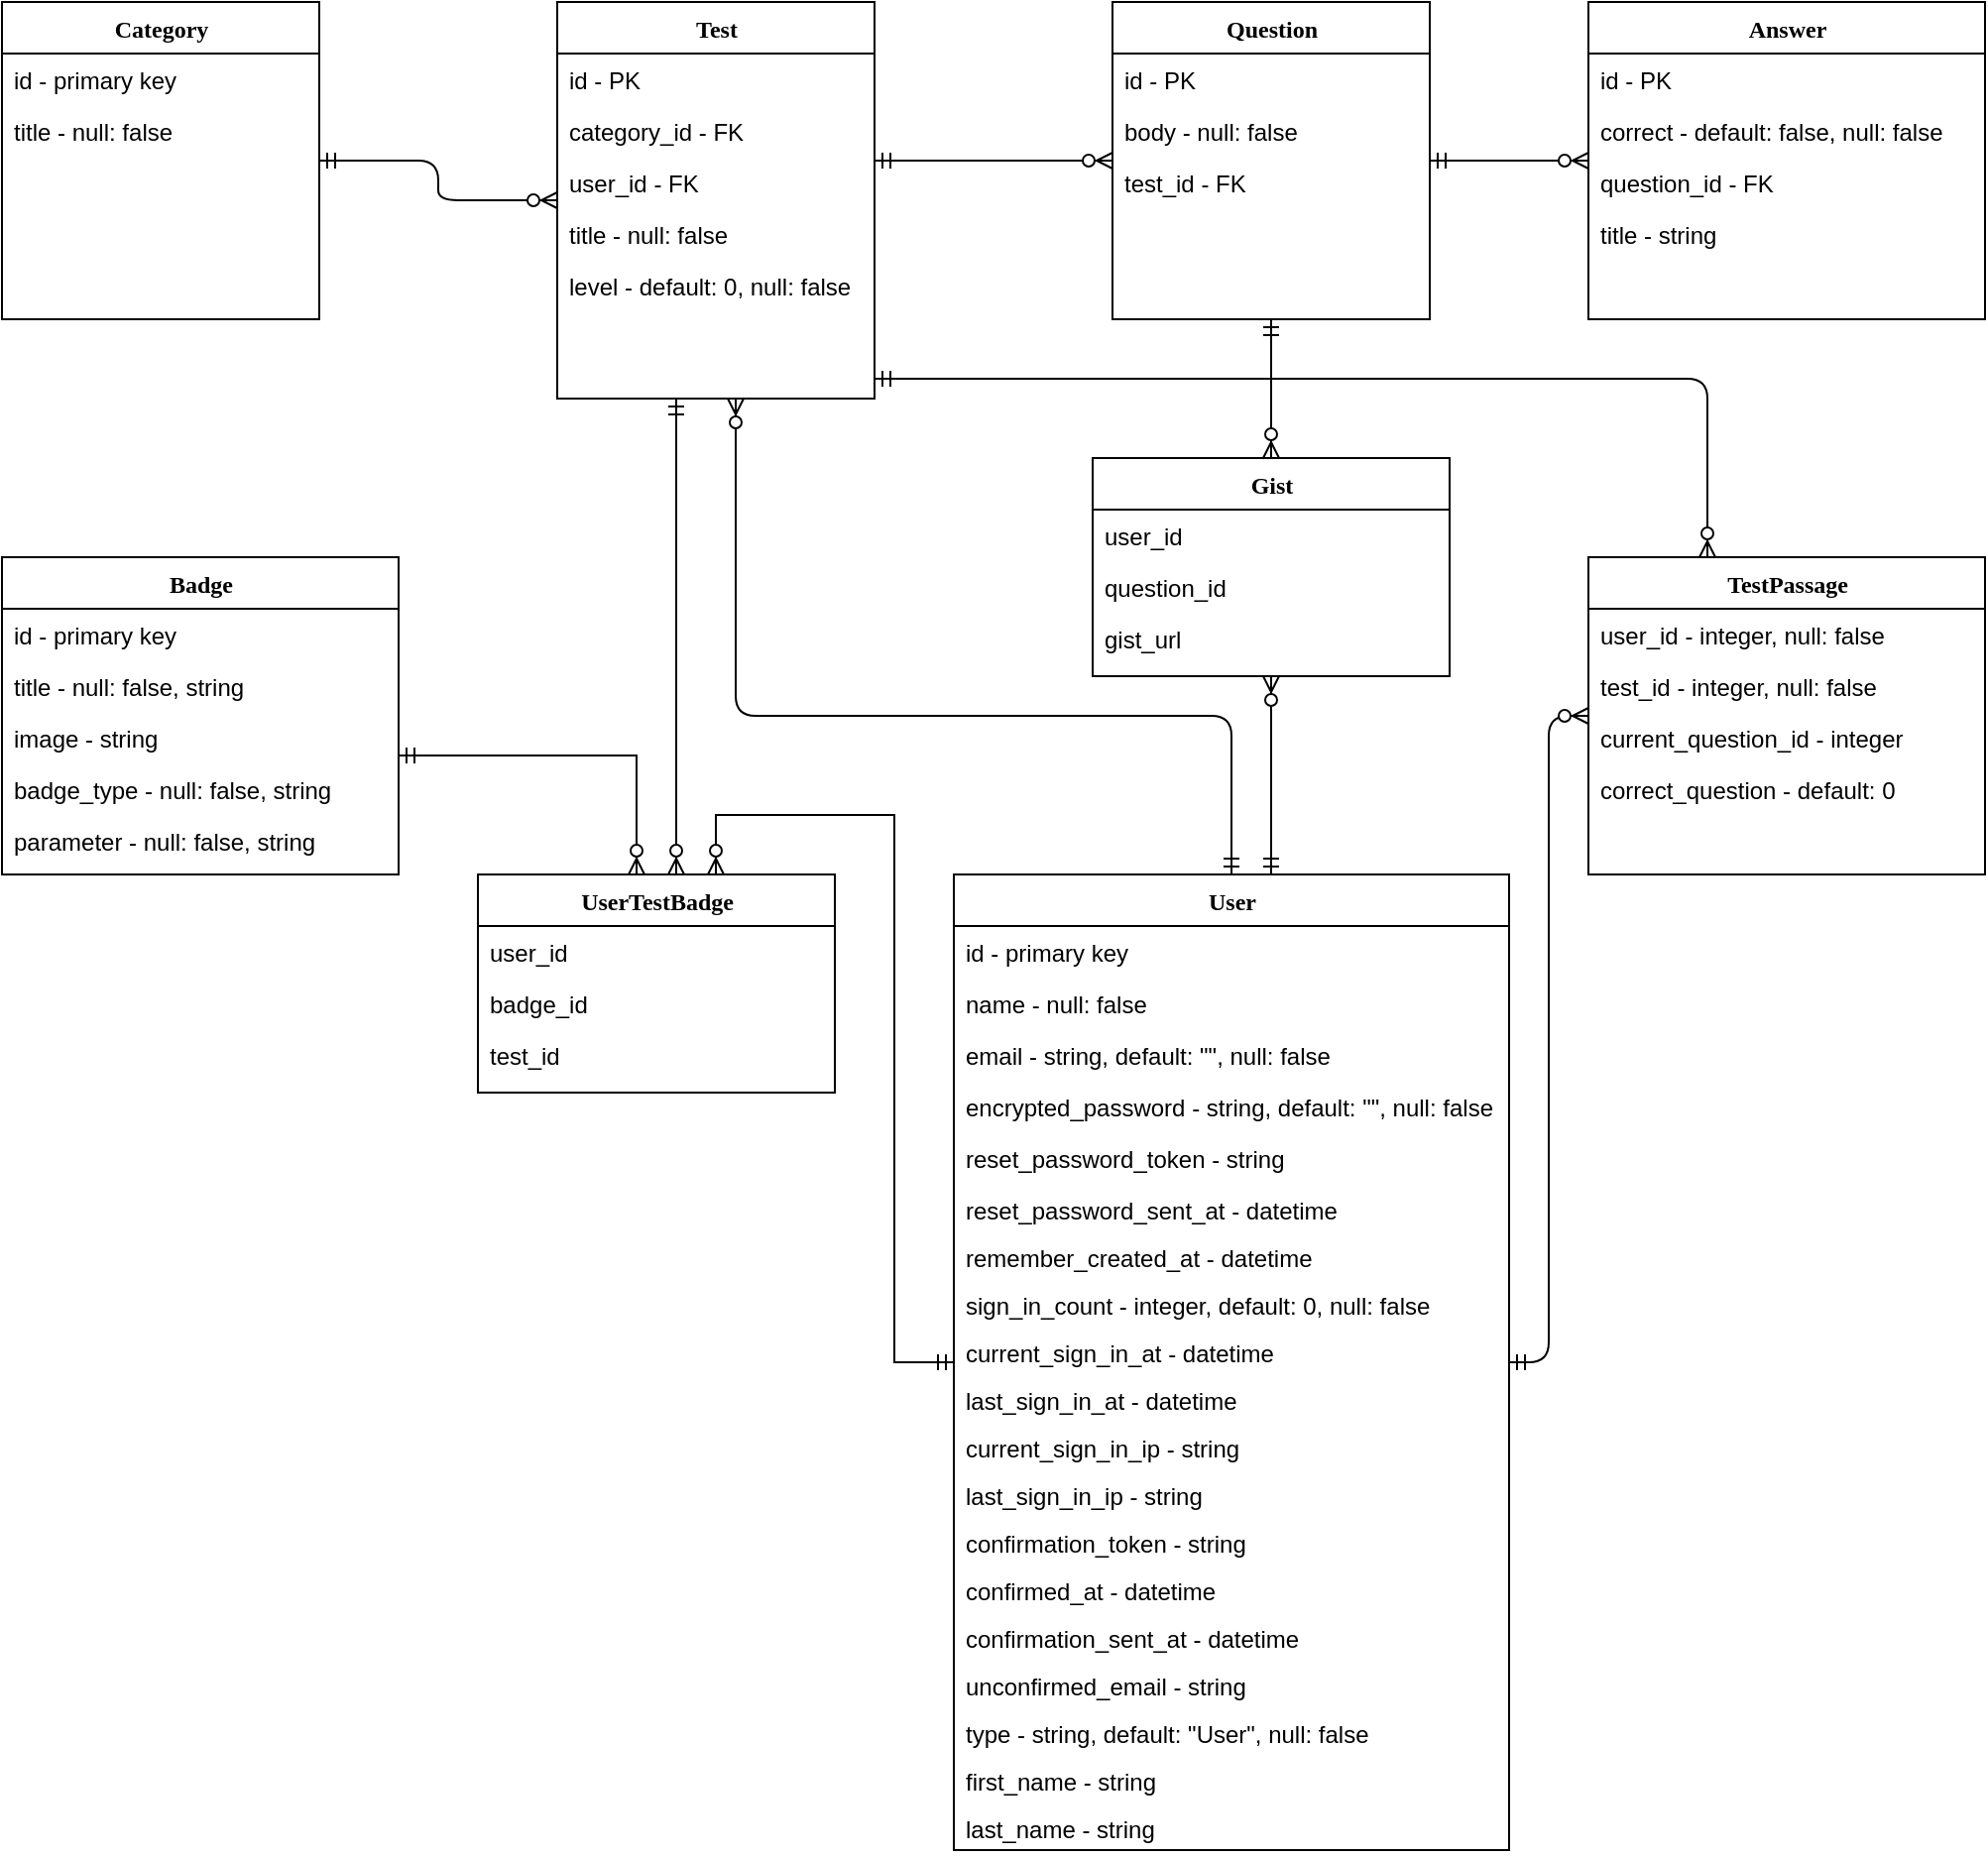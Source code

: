 <mxfile version="14.8.2" type="device"><diagram name="Page-1" id="9f46799a-70d6-7492-0946-bef42562c5a5"><mxGraphModel dx="1351" dy="887" grid="1" gridSize="10" guides="1" tooltips="1" connect="1" arrows="1" fold="1" page="1" pageScale="1" pageWidth="1100" pageHeight="850" background="none" math="0" shadow="0"><root><mxCell id="0"/><mxCell id="1" parent="0"/><mxCell id="gS8u0cAMtQOuQzCHJjIc-4" style="edgeStyle=orthogonalEdgeStyle;orthogonalLoop=1;jettySize=auto;html=1;startArrow=ERmandOne;startFill=0;endArrow=ERzeroToMany;endFill=1;" parent="1" source="78961159f06e98e8-17" target="78961159f06e98e8-30" edge="1"><mxGeometry relative="1" as="geometry"><mxPoint x="320" y="360" as="targetPoint"/><Array as="points"><mxPoint x="660" y="400"/><mxPoint x="410" y="400"/></Array></mxGeometry></mxCell><mxCell id="78961159f06e98e8-17" value="User" style="swimlane;html=1;fontStyle=1;align=center;verticalAlign=top;childLayout=stackLayout;horizontal=1;startSize=26;horizontalStack=0;resizeParent=1;resizeLast=0;collapsible=1;marginBottom=0;swimlaneFillColor=#ffffff;shadow=0;comic=0;labelBackgroundColor=none;strokeWidth=1;fontFamily=Verdana;fontSize=12;" parent="1" vertex="1"><mxGeometry x="520" y="480" width="280" height="492" as="geometry"/></mxCell><mxCell id="gS8u0cAMtQOuQzCHJjIc-30" value="id - primary key" style="text;strokeColor=none;fillColor=none;align=left;verticalAlign=top;spacingLeft=4;spacingRight=4;overflow=hidden;rotatable=0;points=[[0,0.5],[1,0.5]];portConstraint=eastwest;" parent="78961159f06e98e8-17" vertex="1"><mxGeometry y="26" width="280" height="26" as="geometry"/></mxCell><mxCell id="gS8u0cAMtQOuQzCHJjIc-31" value="name - null: false" style="text;strokeColor=none;fillColor=none;align=left;verticalAlign=top;spacingLeft=4;spacingRight=4;overflow=hidden;rotatable=0;points=[[0,0.5],[1,0.5]];portConstraint=eastwest;" parent="78961159f06e98e8-17" vertex="1"><mxGeometry y="52" width="280" height="26" as="geometry"/></mxCell><mxCell id="vNVFyVbIcbBk8gt8zDhF-3" value="email - string, default: &quot;&quot;, null: false" style="text;strokeColor=none;fillColor=none;align=left;verticalAlign=top;spacingLeft=4;spacingRight=4;overflow=hidden;rotatable=0;points=[[0,0.5],[1,0.5]];portConstraint=eastwest;" parent="78961159f06e98e8-17" vertex="1"><mxGeometry y="78" width="280" height="26" as="geometry"/></mxCell><mxCell id="vNVFyVbIcbBk8gt8zDhF-4" value="encrypted_password - string, default: &quot;&quot;, null: false" style="text;strokeColor=none;fillColor=none;align=left;verticalAlign=top;spacingLeft=4;spacingRight=4;overflow=hidden;rotatable=0;points=[[0,0.5],[1,0.5]];portConstraint=eastwest;" parent="78961159f06e98e8-17" vertex="1"><mxGeometry y="104" width="280" height="26" as="geometry"/></mxCell><mxCell id="vNVFyVbIcbBk8gt8zDhF-5" value="reset_password_token - string" style="text;strokeColor=none;fillColor=none;align=left;verticalAlign=top;spacingLeft=4;spacingRight=4;overflow=hidden;rotatable=0;points=[[0,0.5],[1,0.5]];portConstraint=eastwest;" parent="78961159f06e98e8-17" vertex="1"><mxGeometry y="130" width="280" height="26" as="geometry"/></mxCell><mxCell id="vNVFyVbIcbBk8gt8zDhF-6" value="reset_password_sent_at - datetime" style="text;strokeColor=none;fillColor=none;align=left;verticalAlign=top;spacingLeft=4;spacingRight=4;overflow=hidden;rotatable=0;points=[[0,0.5],[1,0.5]];portConstraint=eastwest;" parent="78961159f06e98e8-17" vertex="1"><mxGeometry y="156" width="280" height="24" as="geometry"/></mxCell><mxCell id="vNVFyVbIcbBk8gt8zDhF-7" value="remember_created_at - datetime" style="text;strokeColor=none;fillColor=none;align=left;verticalAlign=top;spacingLeft=4;spacingRight=4;overflow=hidden;rotatable=0;points=[[0,0.5],[1,0.5]];portConstraint=eastwest;" parent="78961159f06e98e8-17" vertex="1"><mxGeometry y="180" width="280" height="24" as="geometry"/></mxCell><mxCell id="vNVFyVbIcbBk8gt8zDhF-8" value="sign_in_count - integer, default: 0, null: false" style="text;strokeColor=none;fillColor=none;align=left;verticalAlign=top;spacingLeft=4;spacingRight=4;overflow=hidden;rotatable=0;points=[[0,0.5],[1,0.5]];portConstraint=eastwest;" parent="78961159f06e98e8-17" vertex="1"><mxGeometry y="204" width="280" height="24" as="geometry"/></mxCell><mxCell id="vNVFyVbIcbBk8gt8zDhF-9" value="current_sign_in_at - datetime" style="text;strokeColor=none;fillColor=none;align=left;verticalAlign=top;spacingLeft=4;spacingRight=4;overflow=hidden;rotatable=0;points=[[0,0.5],[1,0.5]];portConstraint=eastwest;" parent="78961159f06e98e8-17" vertex="1"><mxGeometry y="228" width="280" height="24" as="geometry"/></mxCell><mxCell id="vNVFyVbIcbBk8gt8zDhF-23" value="last_sign_in_at - datetime" style="text;strokeColor=none;fillColor=none;align=left;verticalAlign=top;spacingLeft=4;spacingRight=4;overflow=hidden;rotatable=0;points=[[0,0.5],[1,0.5]];portConstraint=eastwest;" parent="78961159f06e98e8-17" vertex="1"><mxGeometry y="252" width="280" height="24" as="geometry"/></mxCell><mxCell id="vNVFyVbIcbBk8gt8zDhF-24" value="current_sign_in_ip - string" style="text;strokeColor=none;fillColor=none;align=left;verticalAlign=top;spacingLeft=4;spacingRight=4;overflow=hidden;rotatable=0;points=[[0,0.5],[1,0.5]];portConstraint=eastwest;" parent="78961159f06e98e8-17" vertex="1"><mxGeometry y="276" width="280" height="24" as="geometry"/></mxCell><mxCell id="vNVFyVbIcbBk8gt8zDhF-25" value="last_sign_in_ip - string" style="text;strokeColor=none;fillColor=none;align=left;verticalAlign=top;spacingLeft=4;spacingRight=4;overflow=hidden;rotatable=0;points=[[0,0.5],[1,0.5]];portConstraint=eastwest;" parent="78961159f06e98e8-17" vertex="1"><mxGeometry y="300" width="280" height="24" as="geometry"/></mxCell><mxCell id="vNVFyVbIcbBk8gt8zDhF-26" value="confirmation_token - string" style="text;strokeColor=none;fillColor=none;align=left;verticalAlign=top;spacingLeft=4;spacingRight=4;overflow=hidden;rotatable=0;points=[[0,0.5],[1,0.5]];portConstraint=eastwest;" parent="78961159f06e98e8-17" vertex="1"><mxGeometry y="324" width="280" height="24" as="geometry"/></mxCell><mxCell id="vNVFyVbIcbBk8gt8zDhF-27" value="confirmed_at - datetime" style="text;strokeColor=none;fillColor=none;align=left;verticalAlign=top;spacingLeft=4;spacingRight=4;overflow=hidden;rotatable=0;points=[[0,0.5],[1,0.5]];portConstraint=eastwest;" parent="78961159f06e98e8-17" vertex="1"><mxGeometry y="348" width="280" height="24" as="geometry"/></mxCell><mxCell id="vNVFyVbIcbBk8gt8zDhF-28" value="confirmation_sent_at - datetime" style="text;strokeColor=none;fillColor=none;align=left;verticalAlign=top;spacingLeft=4;spacingRight=4;overflow=hidden;rotatable=0;points=[[0,0.5],[1,0.5]];portConstraint=eastwest;" parent="78961159f06e98e8-17" vertex="1"><mxGeometry y="372" width="280" height="24" as="geometry"/></mxCell><mxCell id="vNVFyVbIcbBk8gt8zDhF-29" value="unconfirmed_email - string" style="text;strokeColor=none;fillColor=none;align=left;verticalAlign=top;spacingLeft=4;spacingRight=4;overflow=hidden;rotatable=0;points=[[0,0.5],[1,0.5]];portConstraint=eastwest;" parent="78961159f06e98e8-17" vertex="1"><mxGeometry y="396" width="280" height="24" as="geometry"/></mxCell><mxCell id="vNVFyVbIcbBk8gt8zDhF-31" value="type - string, default: &quot;User&quot;, null: false" style="text;strokeColor=none;fillColor=none;align=left;verticalAlign=top;spacingLeft=4;spacingRight=4;overflow=hidden;rotatable=0;points=[[0,0.5],[1,0.5]];portConstraint=eastwest;" parent="78961159f06e98e8-17" vertex="1"><mxGeometry y="420" width="280" height="24" as="geometry"/></mxCell><mxCell id="vNVFyVbIcbBk8gt8zDhF-30" value="first_name - string" style="text;strokeColor=none;fillColor=none;align=left;verticalAlign=top;spacingLeft=4;spacingRight=4;overflow=hidden;rotatable=0;points=[[0,0.5],[1,0.5]];portConstraint=eastwest;" parent="78961159f06e98e8-17" vertex="1"><mxGeometry y="444" width="280" height="24" as="geometry"/></mxCell><mxCell id="vNVFyVbIcbBk8gt8zDhF-32" value="last_name - string" style="text;strokeColor=none;fillColor=none;align=left;verticalAlign=top;spacingLeft=4;spacingRight=4;overflow=hidden;rotatable=0;points=[[0,0.5],[1,0.5]];portConstraint=eastwest;" parent="78961159f06e98e8-17" vertex="1"><mxGeometry y="468" width="280" height="24" as="geometry"/></mxCell><mxCell id="78961159f06e98e8-30" value="Test" style="swimlane;html=1;fontStyle=1;align=center;verticalAlign=top;childLayout=stackLayout;horizontal=1;startSize=26;horizontalStack=0;resizeParent=1;resizeLast=0;collapsible=1;marginBottom=0;swimlaneFillColor=#ffffff;shadow=0;comic=0;labelBackgroundColor=none;strokeWidth=1;fontFamily=Verdana;fontSize=12;" parent="1" vertex="1"><mxGeometry x="320" y="40" width="160" height="200" as="geometry"/></mxCell><mxCell id="gS8u0cAMtQOuQzCHJjIc-17" value="id - PK" style="text;strokeColor=none;fillColor=none;align=left;verticalAlign=top;spacingLeft=4;spacingRight=4;overflow=hidden;rotatable=0;points=[[0,0.5],[1,0.5]];portConstraint=eastwest;" parent="78961159f06e98e8-30" vertex="1"><mxGeometry y="26" width="160" height="26" as="geometry"/></mxCell><mxCell id="gS8u0cAMtQOuQzCHJjIc-18" value="category_id - FK" style="text;strokeColor=none;fillColor=none;align=left;verticalAlign=top;spacingLeft=4;spacingRight=4;overflow=hidden;rotatable=0;points=[[0,0.5],[1,0.5]];portConstraint=eastwest;" parent="78961159f06e98e8-30" vertex="1"><mxGeometry y="52" width="160" height="26" as="geometry"/></mxCell><mxCell id="gS8u0cAMtQOuQzCHJjIc-19" value="user_id - FK" style="text;strokeColor=none;fillColor=none;align=left;verticalAlign=top;spacingLeft=4;spacingRight=4;overflow=hidden;rotatable=0;points=[[0,0.5],[1,0.5]];portConstraint=eastwest;" parent="78961159f06e98e8-30" vertex="1"><mxGeometry y="78" width="160" height="26" as="geometry"/></mxCell><mxCell id="gS8u0cAMtQOuQzCHJjIc-20" value="title - null: false" style="text;strokeColor=none;fillColor=none;align=left;verticalAlign=top;spacingLeft=4;spacingRight=4;overflow=hidden;rotatable=0;points=[[0,0.5],[1,0.5]];portConstraint=eastwest;" parent="78961159f06e98e8-30" vertex="1"><mxGeometry y="104" width="160" height="26" as="geometry"/></mxCell><mxCell id="gS8u0cAMtQOuQzCHJjIc-21" value="level - default: 0, null: false" style="text;strokeColor=none;fillColor=none;align=left;verticalAlign=top;spacingLeft=4;spacingRight=4;overflow=hidden;rotatable=0;points=[[0,0.5],[1,0.5]];portConstraint=eastwest;" parent="78961159f06e98e8-30" vertex="1"><mxGeometry y="130" width="160" height="26" as="geometry"/></mxCell><mxCell id="_K4xO_DQ4yBZQGXotIme-12" style="orthogonalLoop=1;jettySize=auto;html=1;endArrow=ERzeroToMany;endFill=1;startArrow=ERmandOne;startFill=0;exitX=1;exitY=0.5;exitDx=0;exitDy=0;elbow=vertical;edgeStyle=orthogonalEdgeStyle;" parent="1" source="78961159f06e98e8-43" target="78961159f06e98e8-30" edge="1"><mxGeometry relative="1" as="geometry"><mxPoint x="300" y="90" as="targetPoint"/></mxGeometry></mxCell><mxCell id="78961159f06e98e8-43" value="Category" style="swimlane;html=1;fontStyle=1;align=center;verticalAlign=top;childLayout=stackLayout;horizontal=1;startSize=26;horizontalStack=0;resizeParent=1;resizeLast=0;collapsible=1;marginBottom=0;swimlaneFillColor=#ffffff;shadow=0;comic=0;labelBackgroundColor=none;strokeWidth=1;fontFamily=Verdana;fontSize=12;" parent="1" vertex="1"><mxGeometry x="40" y="40" width="160" height="160" as="geometry"/></mxCell><mxCell id="gS8u0cAMtQOuQzCHJjIc-13" value="id - primary key" style="text;strokeColor=none;fillColor=none;align=left;verticalAlign=top;spacingLeft=4;spacingRight=4;overflow=hidden;rotatable=0;points=[[0,0.5],[1,0.5]];portConstraint=eastwest;" parent="78961159f06e98e8-43" vertex="1"><mxGeometry y="26" width="160" height="26" as="geometry"/></mxCell><mxCell id="gS8u0cAMtQOuQzCHJjIc-11" value="title - null: false" style="text;strokeColor=none;fillColor=none;align=left;verticalAlign=top;spacingLeft=4;spacingRight=4;overflow=hidden;rotatable=0;points=[[0,0.5],[1,0.5]];portConstraint=eastwest;" parent="78961159f06e98e8-43" vertex="1"><mxGeometry y="52" width="160" height="26" as="geometry"/></mxCell><mxCell id="_K4xO_DQ4yBZQGXotIme-4" value="Answer" style="swimlane;html=1;fontStyle=1;align=center;verticalAlign=top;childLayout=stackLayout;horizontal=1;startSize=26;horizontalStack=0;resizeParent=1;resizeLast=0;collapsible=1;marginBottom=0;swimlaneFillColor=#ffffff;shadow=0;comic=0;labelBackgroundColor=none;strokeWidth=1;fontFamily=Verdana;fontSize=12;" parent="1" vertex="1"><mxGeometry x="840" y="40" width="200" height="160" as="geometry"><mxRectangle x="410" y="340" width="60" height="26" as="alternateBounds"/></mxGeometry></mxCell><mxCell id="gS8u0cAMtQOuQzCHJjIc-27" value="id - PK" style="text;strokeColor=none;fillColor=none;align=left;verticalAlign=top;spacingLeft=4;spacingRight=4;overflow=hidden;rotatable=0;points=[[0,0.5],[1,0.5]];portConstraint=eastwest;" parent="_K4xO_DQ4yBZQGXotIme-4" vertex="1"><mxGeometry y="26" width="200" height="26" as="geometry"/></mxCell><mxCell id="gS8u0cAMtQOuQzCHJjIc-28" value="correct - default: false, null: false" style="text;strokeColor=none;fillColor=none;align=left;verticalAlign=top;spacingLeft=4;spacingRight=4;overflow=hidden;rotatable=0;points=[[0,0.5],[1,0.5]];portConstraint=eastwest;" parent="_K4xO_DQ4yBZQGXotIme-4" vertex="1"><mxGeometry y="52" width="200" height="26" as="geometry"/></mxCell><mxCell id="gS8u0cAMtQOuQzCHJjIc-29" value="question_id - FK" style="text;strokeColor=none;fillColor=none;align=left;verticalAlign=top;spacingLeft=4;spacingRight=4;overflow=hidden;rotatable=0;points=[[0,0.5],[1,0.5]];portConstraint=eastwest;" parent="_K4xO_DQ4yBZQGXotIme-4" vertex="1"><mxGeometry y="78" width="200" height="26" as="geometry"/></mxCell><mxCell id="vNVFyVbIcbBk8gt8zDhF-1" value="title - string" style="text;strokeColor=none;fillColor=none;align=left;verticalAlign=top;spacingLeft=4;spacingRight=4;overflow=hidden;rotatable=0;points=[[0,0.5],[1,0.5]];portConstraint=eastwest;" parent="_K4xO_DQ4yBZQGXotIme-4" vertex="1"><mxGeometry y="104" width="200" height="26" as="geometry"/></mxCell><mxCell id="_K4xO_DQ4yBZQGXotIme-17" style="edgeStyle=orthogonalEdgeStyle;orthogonalLoop=1;jettySize=auto;html=1;entryX=0;entryY=0.5;entryDx=0;entryDy=0;startArrow=ERmandOne;startFill=0;endArrow=ERzeroToMany;endFill=1;" parent="1" source="_K4xO_DQ4yBZQGXotIme-10" target="_K4xO_DQ4yBZQGXotIme-4" edge="1"><mxGeometry relative="1" as="geometry"/></mxCell><mxCell id="gS8u0cAMtQOuQzCHJjIc-40" style="edgeStyle=orthogonalEdgeStyle;orthogonalLoop=1;jettySize=auto;html=1;entryX=1;entryY=0.077;entryDx=0;entryDy=0;entryPerimeter=0;startArrow=ERzeroToMany;startFill=1;endArrow=ERmandOne;endFill=0;" parent="1" source="_K4xO_DQ4yBZQGXotIme-10" target="gS8u0cAMtQOuQzCHJjIc-19" edge="1"><mxGeometry relative="1" as="geometry"><mxPoint x="590" y="140" as="sourcePoint"/><Array as="points"/></mxGeometry></mxCell><mxCell id="_K4xO_DQ4yBZQGXotIme-10" value="Question" style="swimlane;html=1;fontStyle=1;align=center;verticalAlign=top;childLayout=stackLayout;horizontal=1;startSize=26;horizontalStack=0;resizeParent=1;resizeLast=0;collapsible=1;marginBottom=0;swimlaneFillColor=#ffffff;shadow=0;comic=0;labelBackgroundColor=none;strokeWidth=1;fontFamily=Verdana;fontSize=12;" parent="1" vertex="1"><mxGeometry x="600" y="40" width="160" height="160" as="geometry"/></mxCell><mxCell id="gS8u0cAMtQOuQzCHJjIc-22" value="id - PK" style="text;strokeColor=none;fillColor=none;align=left;verticalAlign=top;spacingLeft=4;spacingRight=4;overflow=hidden;rotatable=0;points=[[0,0.5],[1,0.5]];portConstraint=eastwest;" parent="_K4xO_DQ4yBZQGXotIme-10" vertex="1"><mxGeometry y="26" width="160" height="26" as="geometry"/></mxCell><mxCell id="gS8u0cAMtQOuQzCHJjIc-23" value="body - null: false" style="text;strokeColor=none;fillColor=none;align=left;verticalAlign=top;spacingLeft=4;spacingRight=4;overflow=hidden;rotatable=0;points=[[0,0.5],[1,0.5]];portConstraint=eastwest;" parent="_K4xO_DQ4yBZQGXotIme-10" vertex="1"><mxGeometry y="52" width="160" height="26" as="geometry"/></mxCell><mxCell id="gS8u0cAMtQOuQzCHJjIc-24" value="test_id - FK" style="text;strokeColor=none;fillColor=none;align=left;verticalAlign=top;spacingLeft=4;spacingRight=4;overflow=hidden;rotatable=0;points=[[0,0.5],[1,0.5]];portConstraint=eastwest;" parent="_K4xO_DQ4yBZQGXotIme-10" vertex="1"><mxGeometry y="78" width="160" height="26" as="geometry"/></mxCell><mxCell id="vNVFyVbIcbBk8gt8zDhF-39" style="edgeStyle=orthogonalEdgeStyle;orthogonalLoop=1;jettySize=auto;html=1;startArrow=ERzeroToMany;startFill=1;endArrow=ERmandOne;endFill=0;" parent="1" source="vNVFyVbIcbBk8gt8zDhF-33" target="78961159f06e98e8-17" edge="1"><mxGeometry relative="1" as="geometry"/></mxCell><mxCell id="vNVFyVbIcbBk8gt8zDhF-40" style="edgeStyle=orthogonalEdgeStyle;orthogonalLoop=1;jettySize=auto;html=1;startArrow=ERzeroToMany;startFill=1;endArrow=ERmandOne;endFill=0;" parent="1" source="vNVFyVbIcbBk8gt8zDhF-33" target="78961159f06e98e8-30" edge="1"><mxGeometry relative="1" as="geometry"><Array as="points"><mxPoint x="900" y="230"/></Array></mxGeometry></mxCell><mxCell id="vNVFyVbIcbBk8gt8zDhF-33" value="TestPassage" style="swimlane;html=1;fontStyle=1;align=center;verticalAlign=top;childLayout=stackLayout;horizontal=1;startSize=26;horizontalStack=0;resizeParent=1;resizeLast=0;collapsible=1;marginBottom=0;swimlaneFillColor=#ffffff;shadow=0;comic=0;labelBackgroundColor=none;strokeWidth=1;fontFamily=Verdana;fontSize=12;" parent="1" vertex="1"><mxGeometry x="840" y="320" width="200" height="160" as="geometry"/></mxCell><mxCell id="vNVFyVbIcbBk8gt8zDhF-34" value="user_id - integer, null: false" style="text;strokeColor=none;fillColor=none;align=left;verticalAlign=top;spacingLeft=4;spacingRight=4;overflow=hidden;rotatable=0;points=[[0,0.5],[1,0.5]];portConstraint=eastwest;" parent="vNVFyVbIcbBk8gt8zDhF-33" vertex="1"><mxGeometry y="26" width="200" height="26" as="geometry"/></mxCell><mxCell id="vNVFyVbIcbBk8gt8zDhF-35" value="test_id - integer, null: false" style="text;strokeColor=none;fillColor=none;align=left;verticalAlign=top;spacingLeft=4;spacingRight=4;overflow=hidden;rotatable=0;points=[[0,0.5],[1,0.5]];portConstraint=eastwest;" parent="vNVFyVbIcbBk8gt8zDhF-33" vertex="1"><mxGeometry y="52" width="200" height="26" as="geometry"/></mxCell><mxCell id="vNVFyVbIcbBk8gt8zDhF-36" value="current_question_id - integer" style="text;strokeColor=none;fillColor=none;align=left;verticalAlign=top;spacingLeft=4;spacingRight=4;overflow=hidden;rotatable=0;points=[[0,0.5],[1,0.5]];portConstraint=eastwest;" parent="vNVFyVbIcbBk8gt8zDhF-33" vertex="1"><mxGeometry y="78" width="200" height="26" as="geometry"/></mxCell><mxCell id="vNVFyVbIcbBk8gt8zDhF-37" value="correct_question - default: 0" style="text;strokeColor=none;fillColor=none;align=left;verticalAlign=top;spacingLeft=4;spacingRight=4;overflow=hidden;rotatable=0;points=[[0,0.5],[1,0.5]];portConstraint=eastwest;" parent="vNVFyVbIcbBk8gt8zDhF-33" vertex="1"><mxGeometry y="104" width="200" height="26" as="geometry"/></mxCell><mxCell id="YGfMpjNQ2U5rcrw6Sx7v-1" value="Badge&lt;br&gt;" style="swimlane;html=1;fontStyle=1;align=center;verticalAlign=top;childLayout=stackLayout;horizontal=1;startSize=26;horizontalStack=0;resizeParent=1;resizeLast=0;collapsible=1;marginBottom=0;swimlaneFillColor=#ffffff;shadow=0;comic=0;labelBackgroundColor=none;strokeWidth=1;fillColor=none;fontFamily=Verdana;fontSize=12;" parent="1" vertex="1"><mxGeometry x="40" y="320" width="200" height="160" as="geometry"/></mxCell><mxCell id="YGfMpjNQ2U5rcrw6Sx7v-2" value="id - primary key" style="text;align=left;verticalAlign=top;spacingLeft=4;spacingRight=4;overflow=hidden;rotatable=0;points=[[0,0.5],[1,0.5]];portConstraint=eastwest;" parent="YGfMpjNQ2U5rcrw6Sx7v-1" vertex="1"><mxGeometry y="26" width="200" height="26" as="geometry"/></mxCell><mxCell id="YGfMpjNQ2U5rcrw6Sx7v-3" value="title - null: false, string" style="text;strokeColor=none;fillColor=none;align=left;verticalAlign=top;spacingLeft=4;spacingRight=4;overflow=hidden;rotatable=0;points=[[0,0.5],[1,0.5]];portConstraint=eastwest;" parent="YGfMpjNQ2U5rcrw6Sx7v-1" vertex="1"><mxGeometry y="52" width="200" height="26" as="geometry"/></mxCell><mxCell id="YGfMpjNQ2U5rcrw6Sx7v-5" value="image - string" style="text;strokeColor=none;fillColor=none;align=left;verticalAlign=top;spacingLeft=4;spacingRight=4;overflow=hidden;rotatable=0;points=[[0,0.5],[1,0.5]];portConstraint=eastwest;" parent="YGfMpjNQ2U5rcrw6Sx7v-1" vertex="1"><mxGeometry y="78" width="200" height="26" as="geometry"/></mxCell><mxCell id="YGfMpjNQ2U5rcrw6Sx7v-6" value="badge_type - null: false, string" style="text;strokeColor=none;fillColor=none;align=left;verticalAlign=top;spacingLeft=4;spacingRight=4;overflow=hidden;rotatable=0;points=[[0,0.5],[1,0.5]];portConstraint=eastwest;" parent="YGfMpjNQ2U5rcrw6Sx7v-1" vertex="1"><mxGeometry y="104" width="200" height="26" as="geometry"/></mxCell><mxCell id="JO-3ukj5ecDyc15H1G3V-1" value="parameter - null: false, string" style="text;strokeColor=none;fillColor=none;align=left;verticalAlign=top;spacingLeft=4;spacingRight=4;overflow=hidden;rotatable=0;points=[[0,0.5],[1,0.5]];portConstraint=eastwest;" vertex="1" parent="YGfMpjNQ2U5rcrw6Sx7v-1"><mxGeometry y="130" width="200" height="26" as="geometry"/></mxCell><mxCell id="JO-3ukj5ecDyc15H1G3V-18" style="edgeStyle=orthogonalEdgeStyle;rounded=0;orthogonalLoop=1;jettySize=auto;html=1;startArrow=ERzeroToMany;startFill=1;endArrow=ERmandOne;endFill=0;" edge="1" parent="1" source="JO-3ukj5ecDyc15H1G3V-3" target="YGfMpjNQ2U5rcrw6Sx7v-1"><mxGeometry relative="1" as="geometry"><Array as="points"><mxPoint x="360" y="420"/></Array></mxGeometry></mxCell><mxCell id="JO-3ukj5ecDyc15H1G3V-19" style="edgeStyle=orthogonalEdgeStyle;rounded=0;orthogonalLoop=1;jettySize=auto;html=1;startArrow=ERzeroToMany;startFill=1;endArrow=ERmandOne;endFill=0;" edge="1" parent="1" source="JO-3ukj5ecDyc15H1G3V-3" target="78961159f06e98e8-30"><mxGeometry relative="1" as="geometry"><Array as="points"><mxPoint x="380" y="450"/><mxPoint x="380" y="450"/></Array></mxGeometry></mxCell><mxCell id="JO-3ukj5ecDyc15H1G3V-3" value="UserTestBadge" style="swimlane;html=1;fontStyle=1;align=center;verticalAlign=top;childLayout=stackLayout;horizontal=1;startSize=26;horizontalStack=0;resizeParent=1;resizeLast=0;collapsible=1;marginBottom=0;swimlaneFillColor=#ffffff;shadow=0;comic=0;labelBackgroundColor=none;strokeWidth=1;fontFamily=Verdana;fontSize=12;" vertex="1" parent="1"><mxGeometry x="280" y="480" width="180" height="110" as="geometry"/></mxCell><mxCell id="JO-3ukj5ecDyc15H1G3V-4" value="user_id" style="text;strokeColor=none;fillColor=none;align=left;verticalAlign=top;spacingLeft=4;spacingRight=4;overflow=hidden;rotatable=0;points=[[0,0.5],[1,0.5]];portConstraint=eastwest;" vertex="1" parent="JO-3ukj5ecDyc15H1G3V-3"><mxGeometry y="26" width="180" height="26" as="geometry"/></mxCell><mxCell id="JO-3ukj5ecDyc15H1G3V-5" value="badge_id" style="text;strokeColor=none;fillColor=none;align=left;verticalAlign=top;spacingLeft=4;spacingRight=4;overflow=hidden;rotatable=0;points=[[0,0.5],[1,0.5]];portConstraint=eastwest;" vertex="1" parent="JO-3ukj5ecDyc15H1G3V-3"><mxGeometry y="52" width="180" height="26" as="geometry"/></mxCell><mxCell id="JO-3ukj5ecDyc15H1G3V-6" value="test_id" style="text;strokeColor=none;fillColor=none;align=left;verticalAlign=top;spacingLeft=4;spacingRight=4;overflow=hidden;rotatable=0;points=[[0,0.5],[1,0.5]];portConstraint=eastwest;" vertex="1" parent="JO-3ukj5ecDyc15H1G3V-3"><mxGeometry y="78" width="180" height="26" as="geometry"/></mxCell><mxCell id="JO-3ukj5ecDyc15H1G3V-15" style="edgeStyle=orthogonalEdgeStyle;rounded=0;orthogonalLoop=1;jettySize=auto;html=1;endArrow=ERmandOne;endFill=0;startArrow=ERzeroToMany;startFill=1;" edge="1" parent="1" source="JO-3ukj5ecDyc15H1G3V-9" target="_K4xO_DQ4yBZQGXotIme-10"><mxGeometry relative="1" as="geometry"/></mxCell><mxCell id="JO-3ukj5ecDyc15H1G3V-16" style="edgeStyle=orthogonalEdgeStyle;rounded=0;orthogonalLoop=1;jettySize=auto;html=1;startArrow=ERzeroToMany;startFill=1;endArrow=ERmandOne;endFill=0;" edge="1" parent="1" source="JO-3ukj5ecDyc15H1G3V-9" target="78961159f06e98e8-17"><mxGeometry relative="1" as="geometry"><mxPoint x="680" y="450" as="targetPoint"/><Array as="points"><mxPoint x="680" y="440"/><mxPoint x="680" y="440"/></Array></mxGeometry></mxCell><mxCell id="JO-3ukj5ecDyc15H1G3V-9" value="Gist" style="swimlane;html=1;fontStyle=1;align=center;verticalAlign=top;childLayout=stackLayout;horizontal=1;startSize=26;horizontalStack=0;resizeParent=1;resizeLast=0;collapsible=1;marginBottom=0;swimlaneFillColor=#ffffff;shadow=0;comic=0;labelBackgroundColor=none;strokeWidth=1;fontFamily=Verdana;fontSize=12;" vertex="1" parent="1"><mxGeometry x="590" y="270" width="180" height="110" as="geometry"/></mxCell><mxCell id="JO-3ukj5ecDyc15H1G3V-10" value="user_id" style="text;strokeColor=none;fillColor=none;align=left;verticalAlign=top;spacingLeft=4;spacingRight=4;overflow=hidden;rotatable=0;points=[[0,0.5],[1,0.5]];portConstraint=eastwest;" vertex="1" parent="JO-3ukj5ecDyc15H1G3V-9"><mxGeometry y="26" width="180" height="26" as="geometry"/></mxCell><mxCell id="JO-3ukj5ecDyc15H1G3V-11" value="question_id" style="text;strokeColor=none;fillColor=none;align=left;verticalAlign=top;spacingLeft=4;spacingRight=4;overflow=hidden;rotatable=0;points=[[0,0.5],[1,0.5]];portConstraint=eastwest;" vertex="1" parent="JO-3ukj5ecDyc15H1G3V-9"><mxGeometry y="52" width="180" height="26" as="geometry"/></mxCell><mxCell id="JO-3ukj5ecDyc15H1G3V-13" value="gist_url" style="text;strokeColor=none;fillColor=none;align=left;verticalAlign=top;spacingLeft=4;spacingRight=4;overflow=hidden;rotatable=0;points=[[0,0.5],[1,0.5]];portConstraint=eastwest;" vertex="1" parent="JO-3ukj5ecDyc15H1G3V-9"><mxGeometry y="78" width="180" height="26" as="geometry"/></mxCell><mxCell id="JO-3ukj5ecDyc15H1G3V-20" style="edgeStyle=orthogonalEdgeStyle;rounded=0;orthogonalLoop=1;jettySize=auto;html=1;startArrow=ERzeroToMany;startFill=1;endArrow=ERmandOne;endFill=0;" edge="1" parent="1" source="JO-3ukj5ecDyc15H1G3V-3" target="78961159f06e98e8-17"><mxGeometry relative="1" as="geometry"><Array as="points"><mxPoint x="400" y="450"/><mxPoint x="490" y="450"/><mxPoint x="490" y="726"/></Array></mxGeometry></mxCell></root></mxGraphModel></diagram></mxfile>